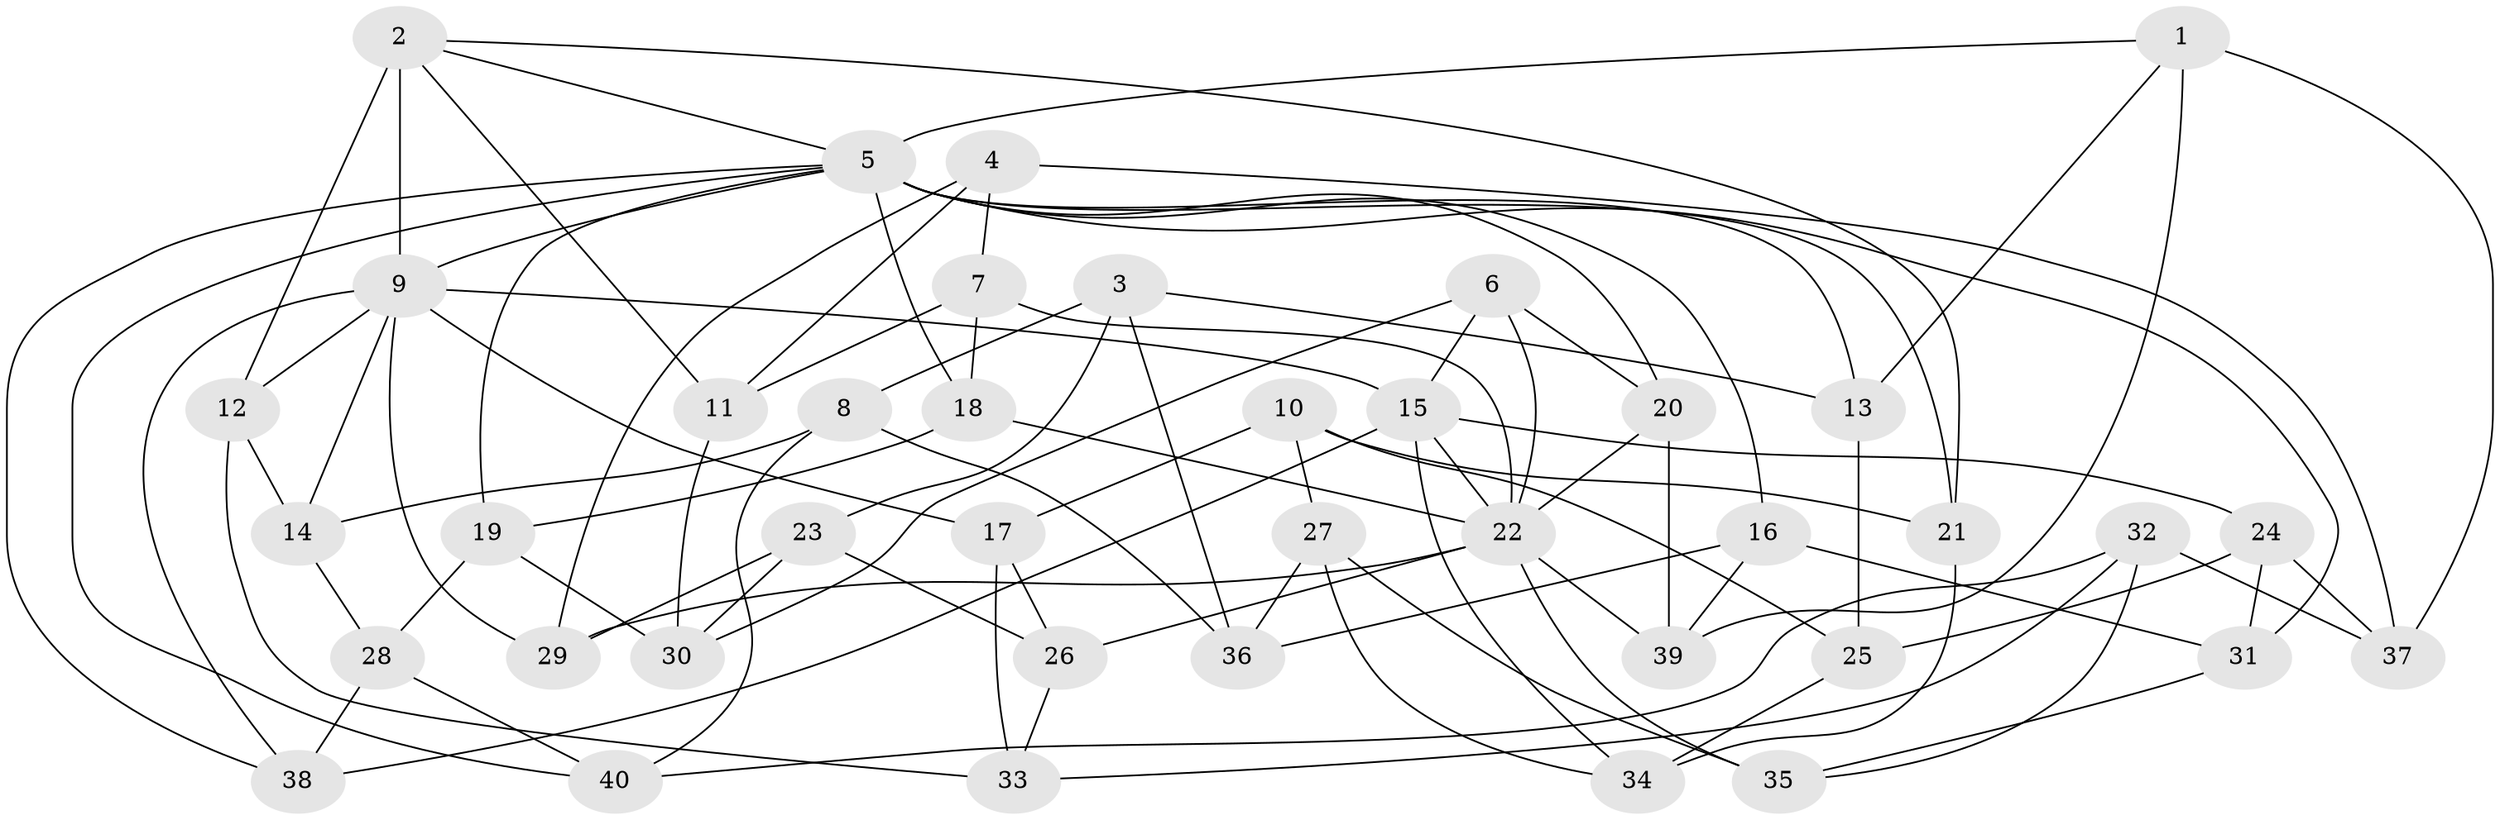 // original degree distribution, {4: 1.0}
// Generated by graph-tools (version 1.1) at 2025/53/03/04/25 22:53:55]
// undirected, 40 vertices, 90 edges
graph export_dot {
  node [color=gray90,style=filled];
  1;
  2;
  3;
  4;
  5;
  6;
  7;
  8;
  9;
  10;
  11;
  12;
  13;
  14;
  15;
  16;
  17;
  18;
  19;
  20;
  21;
  22;
  23;
  24;
  25;
  26;
  27;
  28;
  29;
  30;
  31;
  32;
  33;
  34;
  35;
  36;
  37;
  38;
  39;
  40;
  1 -- 5 [weight=1.0];
  1 -- 13 [weight=1.0];
  1 -- 37 [weight=1.0];
  1 -- 39 [weight=1.0];
  2 -- 5 [weight=1.0];
  2 -- 9 [weight=4.0];
  2 -- 11 [weight=1.0];
  2 -- 12 [weight=1.0];
  2 -- 21 [weight=1.0];
  3 -- 8 [weight=1.0];
  3 -- 13 [weight=1.0];
  3 -- 23 [weight=1.0];
  3 -- 36 [weight=1.0];
  4 -- 7 [weight=1.0];
  4 -- 11 [weight=1.0];
  4 -- 29 [weight=1.0];
  4 -- 37 [weight=1.0];
  5 -- 9 [weight=1.0];
  5 -- 13 [weight=1.0];
  5 -- 16 [weight=1.0];
  5 -- 18 [weight=1.0];
  5 -- 19 [weight=1.0];
  5 -- 20 [weight=1.0];
  5 -- 21 [weight=1.0];
  5 -- 31 [weight=1.0];
  5 -- 38 [weight=1.0];
  5 -- 40 [weight=1.0];
  6 -- 15 [weight=1.0];
  6 -- 20 [weight=1.0];
  6 -- 22 [weight=1.0];
  6 -- 30 [weight=1.0];
  7 -- 11 [weight=1.0];
  7 -- 18 [weight=1.0];
  7 -- 22 [weight=1.0];
  8 -- 14 [weight=1.0];
  8 -- 36 [weight=1.0];
  8 -- 40 [weight=1.0];
  9 -- 12 [weight=1.0];
  9 -- 14 [weight=1.0];
  9 -- 15 [weight=2.0];
  9 -- 17 [weight=1.0];
  9 -- 29 [weight=1.0];
  9 -- 38 [weight=1.0];
  10 -- 17 [weight=1.0];
  10 -- 21 [weight=1.0];
  10 -- 25 [weight=1.0];
  10 -- 27 [weight=1.0];
  11 -- 30 [weight=1.0];
  12 -- 14 [weight=1.0];
  12 -- 33 [weight=1.0];
  13 -- 25 [weight=1.0];
  14 -- 28 [weight=1.0];
  15 -- 22 [weight=2.0];
  15 -- 24 [weight=1.0];
  15 -- 34 [weight=1.0];
  15 -- 38 [weight=1.0];
  16 -- 31 [weight=1.0];
  16 -- 36 [weight=1.0];
  16 -- 39 [weight=1.0];
  17 -- 26 [weight=1.0];
  17 -- 33 [weight=1.0];
  18 -- 19 [weight=1.0];
  18 -- 22 [weight=1.0];
  19 -- 28 [weight=1.0];
  19 -- 30 [weight=1.0];
  20 -- 22 [weight=1.0];
  20 -- 39 [weight=1.0];
  21 -- 34 [weight=1.0];
  22 -- 26 [weight=1.0];
  22 -- 29 [weight=1.0];
  22 -- 35 [weight=1.0];
  22 -- 39 [weight=1.0];
  23 -- 26 [weight=1.0];
  23 -- 29 [weight=1.0];
  23 -- 30 [weight=1.0];
  24 -- 25 [weight=1.0];
  24 -- 31 [weight=1.0];
  24 -- 37 [weight=1.0];
  25 -- 34 [weight=1.0];
  26 -- 33 [weight=1.0];
  27 -- 34 [weight=1.0];
  27 -- 35 [weight=1.0];
  27 -- 36 [weight=1.0];
  28 -- 38 [weight=1.0];
  28 -- 40 [weight=1.0];
  31 -- 35 [weight=1.0];
  32 -- 33 [weight=1.0];
  32 -- 35 [weight=1.0];
  32 -- 37 [weight=1.0];
  32 -- 40 [weight=1.0];
}
